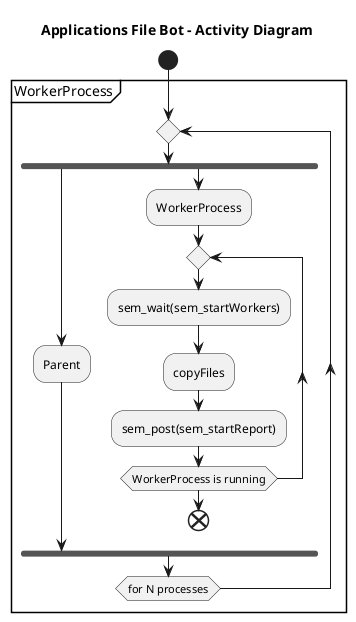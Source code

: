 @startuml

title Applications File Bot - Activity Diagram

start

partition WorkerProcess {
  repeat
    fork
      :Parent;
    fork again
      :WorkerProcess;
      repeat
        :sem_wait(sem_startWorkers);
        :copyFiles;
        :sem_post(sem_startReport);
      repeat while(WorkerProcess is running)
      end
    end fork
  repeat while(for N processes)
}



@enduml